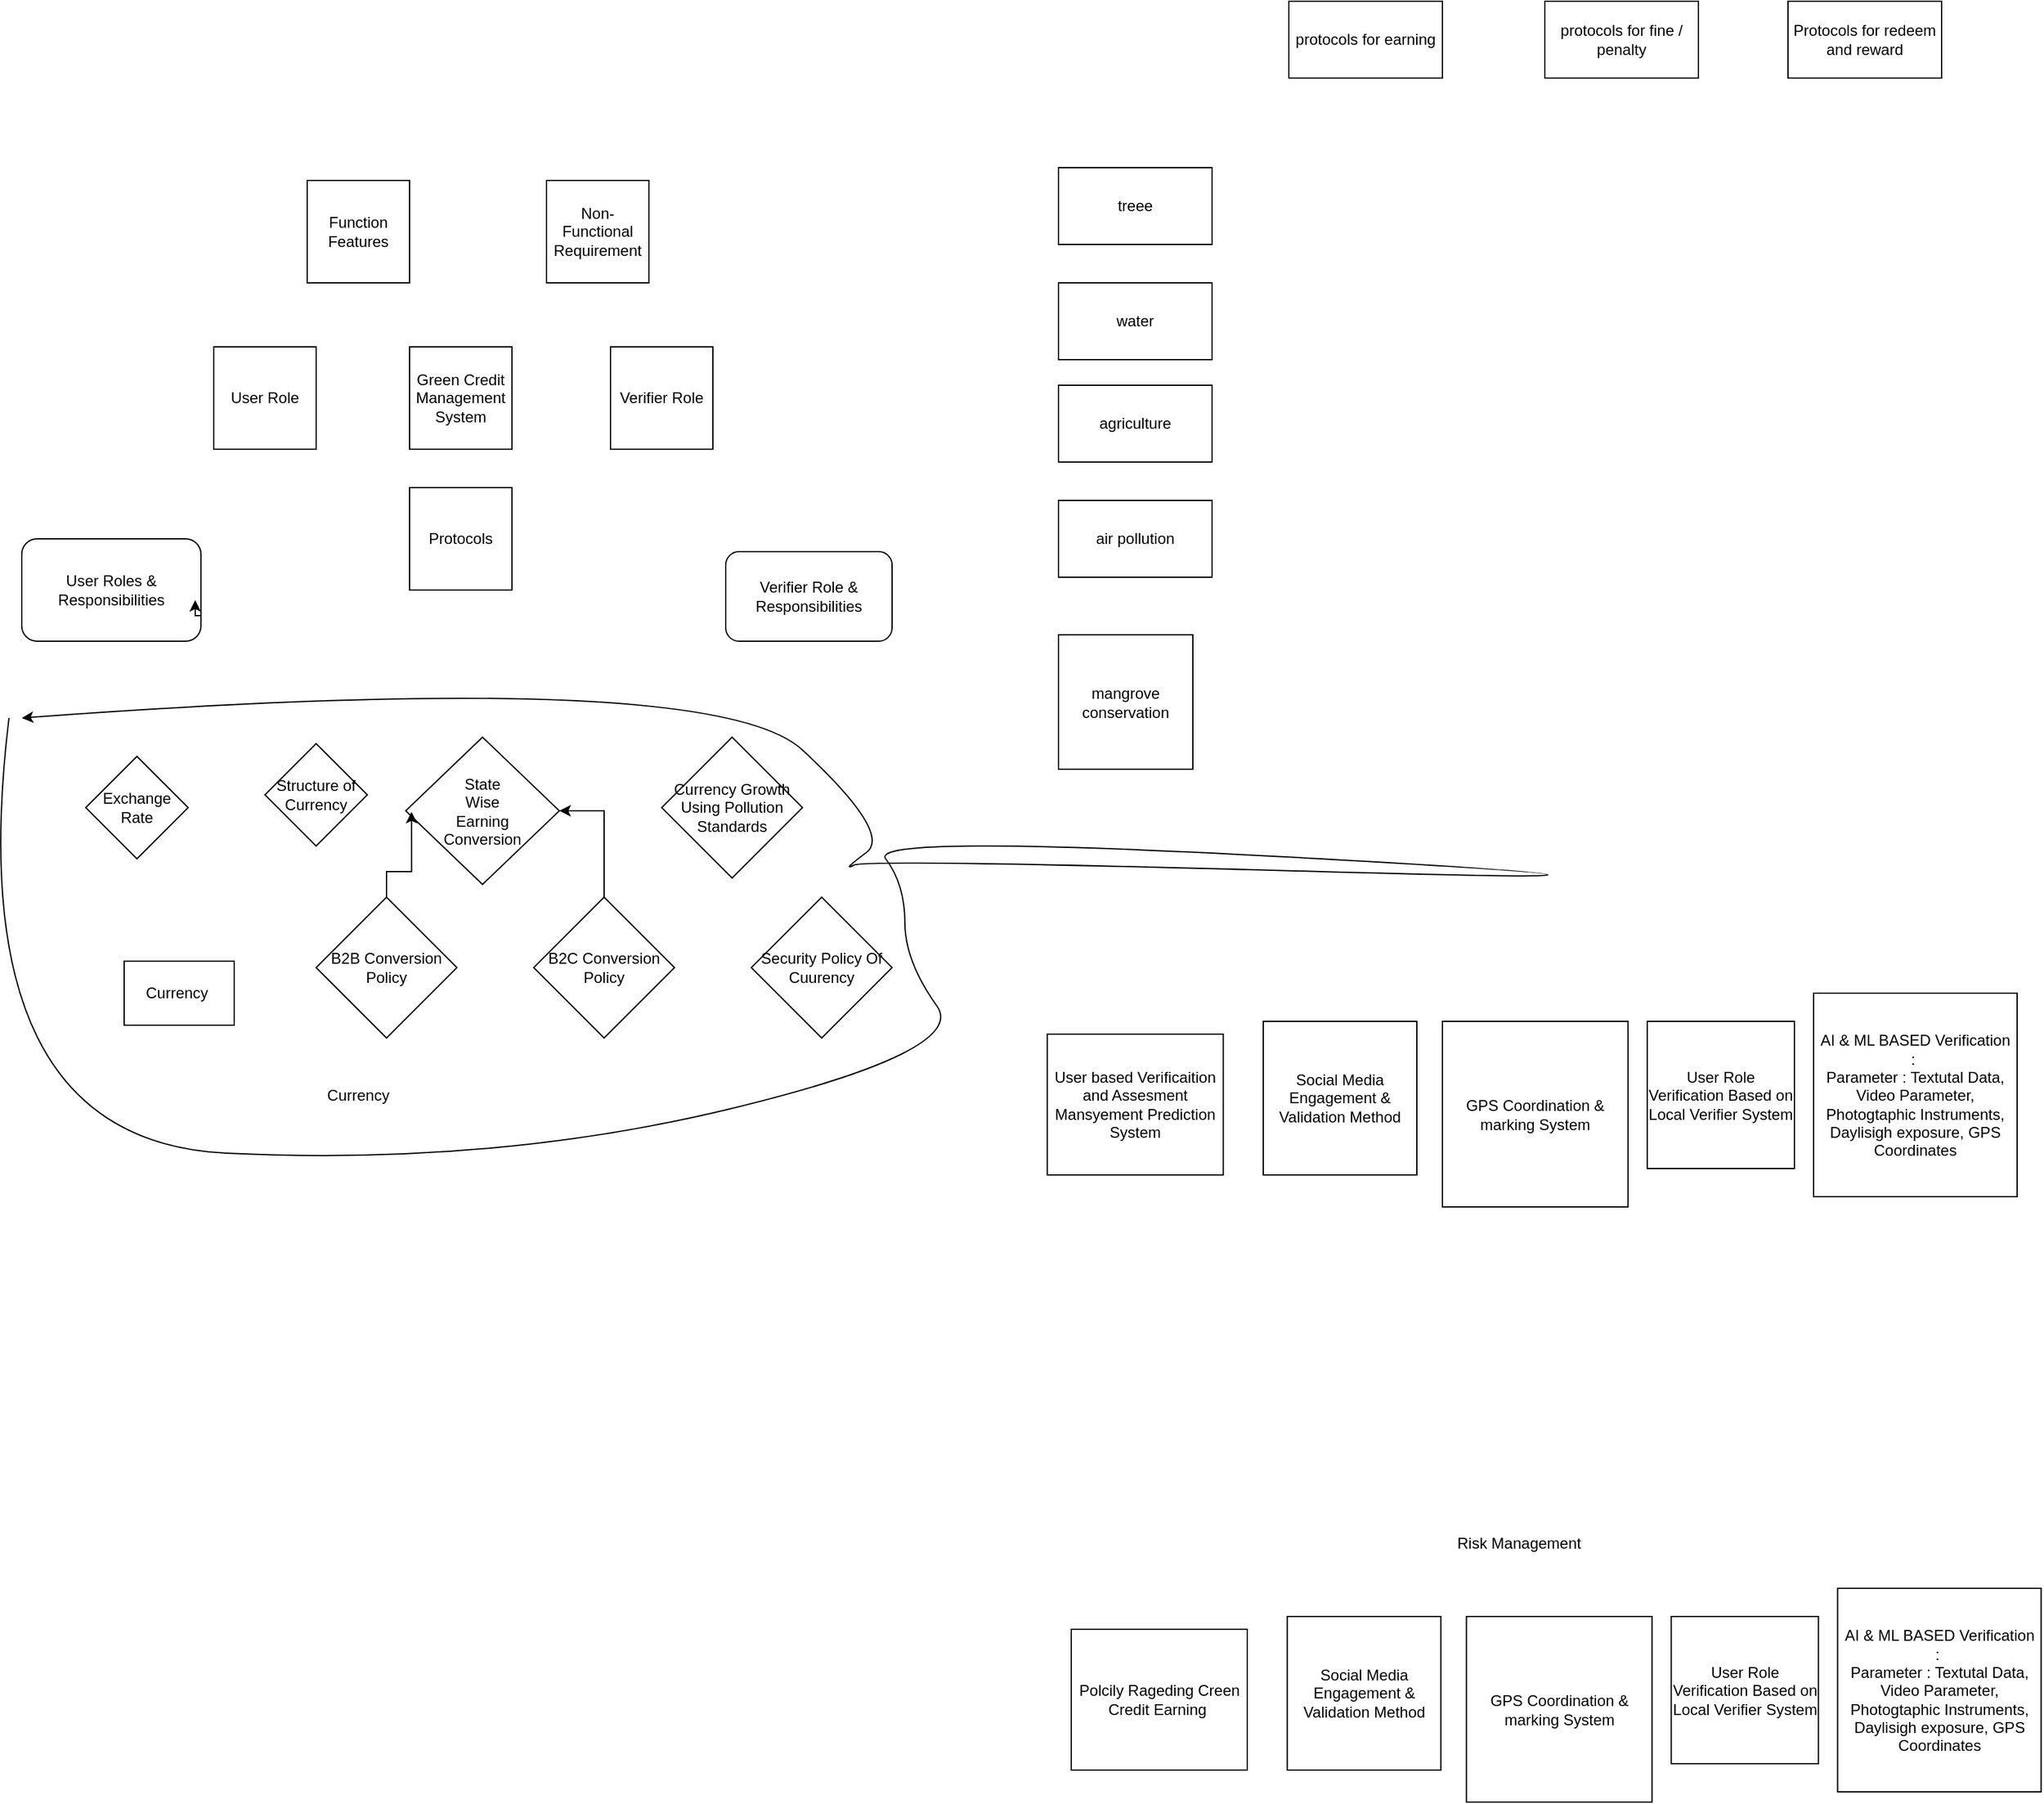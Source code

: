 <mxfile version="23.0.2" type="github">
  <diagram name="Page-1" id="QazOaiLqFIUU-B95EGwl">
    <mxGraphModel dx="1109" dy="607" grid="1" gridSize="10" guides="1" tooltips="1" connect="1" arrows="1" fold="1" page="1" pageScale="1" pageWidth="827" pageHeight="1169" math="0" shadow="0">
      <root>
        <mxCell id="0" />
        <mxCell id="1" parent="0" />
        <mxCell id="W2mccz6P5e9vQjV3Yz7X-1" value="Green Credit Management System" style="whiteSpace=wrap;html=1;aspect=fixed;" vertex="1" parent="1">
          <mxGeometry x="373" y="310" width="80" height="80" as="geometry" />
        </mxCell>
        <mxCell id="W2mccz6P5e9vQjV3Yz7X-2" value="Verifier Role" style="whiteSpace=wrap;html=1;aspect=fixed;" vertex="1" parent="1">
          <mxGeometry x="530" y="310" width="80" height="80" as="geometry" />
        </mxCell>
        <mxCell id="W2mccz6P5e9vQjV3Yz7X-3" value="User Role" style="whiteSpace=wrap;html=1;aspect=fixed;" vertex="1" parent="1">
          <mxGeometry x="220" y="310" width="80" height="80" as="geometry" />
        </mxCell>
        <mxCell id="W2mccz6P5e9vQjV3Yz7X-4" value="Protocols" style="whiteSpace=wrap;html=1;aspect=fixed;" vertex="1" parent="1">
          <mxGeometry x="373" y="420" width="80" height="80" as="geometry" />
        </mxCell>
        <mxCell id="W2mccz6P5e9vQjV3Yz7X-5" value="Function Features" style="whiteSpace=wrap;html=1;aspect=fixed;" vertex="1" parent="1">
          <mxGeometry x="293" y="180" width="80" height="80" as="geometry" />
        </mxCell>
        <mxCell id="W2mccz6P5e9vQjV3Yz7X-6" value="Non-Functional Requirement" style="whiteSpace=wrap;html=1;aspect=fixed;" vertex="1" parent="1">
          <mxGeometry x="480" y="180" width="80" height="80" as="geometry" />
        </mxCell>
        <mxCell id="W2mccz6P5e9vQjV3Yz7X-7" value="User Roles &amp;amp; Responsibilities" style="rounded=1;whiteSpace=wrap;html=1;" vertex="1" parent="1">
          <mxGeometry x="70" y="460" width="140" height="80" as="geometry" />
        </mxCell>
        <mxCell id="W2mccz6P5e9vQjV3Yz7X-8" value="Verifier Role &amp;amp; Responsibilities" style="rounded=1;whiteSpace=wrap;html=1;" vertex="1" parent="1">
          <mxGeometry x="620" y="470" width="130" height="70" as="geometry" />
        </mxCell>
        <mxCell id="W2mccz6P5e9vQjV3Yz7X-9" value="Currency&amp;nbsp;" style="rounded=0;whiteSpace=wrap;html=1;" vertex="1" parent="1">
          <mxGeometry x="150" y="790" width="86" height="50" as="geometry" />
        </mxCell>
        <mxCell id="W2mccz6P5e9vQjV3Yz7X-11" value="Structure of Currency" style="rhombus;whiteSpace=wrap;html=1;" vertex="1" parent="1">
          <mxGeometry x="260" y="620" width="80" height="80" as="geometry" />
        </mxCell>
        <mxCell id="W2mccz6P5e9vQjV3Yz7X-12" value="Exchange Rate" style="rhombus;whiteSpace=wrap;html=1;" vertex="1" parent="1">
          <mxGeometry x="120" y="630" width="80" height="80" as="geometry" />
        </mxCell>
        <mxCell id="W2mccz6P5e9vQjV3Yz7X-13" value="State &lt;br&gt;Wise &lt;br&gt;Earning &lt;br&gt;Conversion" style="rhombus;whiteSpace=wrap;html=1;" vertex="1" parent="1">
          <mxGeometry x="370" y="615" width="120" height="115" as="geometry" />
        </mxCell>
        <mxCell id="W2mccz6P5e9vQjV3Yz7X-14" value="B2B Conversion Policy" style="rhombus;whiteSpace=wrap;html=1;" vertex="1" parent="1">
          <mxGeometry x="300" y="740" width="110" height="110" as="geometry" />
        </mxCell>
        <mxCell id="W2mccz6P5e9vQjV3Yz7X-17" style="edgeStyle=orthogonalEdgeStyle;rounded=0;orthogonalLoop=1;jettySize=auto;html=1;entryX=1;entryY=0.5;entryDx=0;entryDy=0;" edge="1" parent="1" source="W2mccz6P5e9vQjV3Yz7X-15" target="W2mccz6P5e9vQjV3Yz7X-13">
          <mxGeometry relative="1" as="geometry" />
        </mxCell>
        <mxCell id="W2mccz6P5e9vQjV3Yz7X-15" value="B2C Conversion Policy" style="rhombus;whiteSpace=wrap;html=1;" vertex="1" parent="1">
          <mxGeometry x="470" y="740" width="110" height="110" as="geometry" />
        </mxCell>
        <mxCell id="W2mccz6P5e9vQjV3Yz7X-16" style="edgeStyle=orthogonalEdgeStyle;rounded=0;orthogonalLoop=1;jettySize=auto;html=1;entryX=0.038;entryY=0.507;entryDx=0;entryDy=0;entryPerimeter=0;" edge="1" parent="1" source="W2mccz6P5e9vQjV3Yz7X-14" target="W2mccz6P5e9vQjV3Yz7X-13">
          <mxGeometry relative="1" as="geometry" />
        </mxCell>
        <mxCell id="W2mccz6P5e9vQjV3Yz7X-18" value="Currency Growth Using Pollution Standards" style="rhombus;whiteSpace=wrap;html=1;" vertex="1" parent="1">
          <mxGeometry x="570" y="615" width="110" height="110" as="geometry" />
        </mxCell>
        <mxCell id="W2mccz6P5e9vQjV3Yz7X-19" value="Security Policy Of Cuurency" style="rhombus;whiteSpace=wrap;html=1;" vertex="1" parent="1">
          <mxGeometry x="640" y="740" width="110" height="110" as="geometry" />
        </mxCell>
        <mxCell id="W2mccz6P5e9vQjV3Yz7X-21" style="edgeStyle=orthogonalEdgeStyle;rounded=0;orthogonalLoop=1;jettySize=auto;html=1;exitX=1;exitY=0.75;exitDx=0;exitDy=0;entryX=0.968;entryY=0.598;entryDx=0;entryDy=0;entryPerimeter=0;" edge="1" parent="1" source="W2mccz6P5e9vQjV3Yz7X-7" target="W2mccz6P5e9vQjV3Yz7X-7">
          <mxGeometry relative="1" as="geometry" />
        </mxCell>
        <mxCell id="W2mccz6P5e9vQjV3Yz7X-26" value="" style="curved=1;endArrow=classic;html=1;rounded=0;" edge="1" parent="1">
          <mxGeometry width="50" height="50" relative="1" as="geometry">
            <mxPoint x="60" y="600" as="sourcePoint" />
            <mxPoint x="70" y="600" as="targetPoint" />
            <Array as="points">
              <mxPoint x="20" y="930" />
              <mxPoint x="440" y="950" />
              <mxPoint x="810" y="860" />
              <mxPoint x="760" y="790" />
              <mxPoint x="760" y="730" />
              <mxPoint x="730" y="690" />
              <mxPoint x="1440" y="730" />
              <mxPoint x="730" y="710" />
              <mxPoint x="710" y="720" />
              <mxPoint x="750" y="690" />
              <mxPoint x="610" y="560" />
            </Array>
          </mxGeometry>
        </mxCell>
        <mxCell id="W2mccz6P5e9vQjV3Yz7X-27" value="Currency" style="text;html=1;strokeColor=none;fillColor=none;align=center;verticalAlign=middle;whiteSpace=wrap;rounded=0;" vertex="1" parent="1">
          <mxGeometry x="303" y="880" width="60" height="30" as="geometry" />
        </mxCell>
        <mxCell id="W2mccz6P5e9vQjV3Yz7X-28" value="protocols for earning" style="rounded=0;whiteSpace=wrap;html=1;" vertex="1" parent="1">
          <mxGeometry x="1060" y="40" width="120" height="60" as="geometry" />
        </mxCell>
        <mxCell id="W2mccz6P5e9vQjV3Yz7X-29" value="treee" style="rounded=0;whiteSpace=wrap;html=1;" vertex="1" parent="1">
          <mxGeometry x="880" y="170" width="120" height="60" as="geometry" />
        </mxCell>
        <mxCell id="W2mccz6P5e9vQjV3Yz7X-30" value="water" style="rounded=0;whiteSpace=wrap;html=1;" vertex="1" parent="1">
          <mxGeometry x="880" y="260" width="120" height="60" as="geometry" />
        </mxCell>
        <mxCell id="W2mccz6P5e9vQjV3Yz7X-31" value="agriculture" style="rounded=0;whiteSpace=wrap;html=1;" vertex="1" parent="1">
          <mxGeometry x="880" y="340" width="120" height="60" as="geometry" />
        </mxCell>
        <mxCell id="W2mccz6P5e9vQjV3Yz7X-32" value="air pollution" style="rounded=0;whiteSpace=wrap;html=1;" vertex="1" parent="1">
          <mxGeometry x="880" y="430" width="120" height="60" as="geometry" />
        </mxCell>
        <mxCell id="W2mccz6P5e9vQjV3Yz7X-33" value="mangrove conservation" style="whiteSpace=wrap;html=1;aspect=fixed;" vertex="1" parent="1">
          <mxGeometry x="880" y="535" width="105" height="105" as="geometry" />
        </mxCell>
        <mxCell id="W2mccz6P5e9vQjV3Yz7X-35" value="protocols for fine / penalty" style="rounded=0;whiteSpace=wrap;html=1;" vertex="1" parent="1">
          <mxGeometry x="1260" y="40" width="120" height="60" as="geometry" />
        </mxCell>
        <mxCell id="W2mccz6P5e9vQjV3Yz7X-36" value="Protocols for redeem and reward" style="rounded=0;whiteSpace=wrap;html=1;" vertex="1" parent="1">
          <mxGeometry x="1450" y="40" width="120" height="60" as="geometry" />
        </mxCell>
        <mxCell id="W2mccz6P5e9vQjV3Yz7X-37" value="User based Verificaition and Assesment Mansyement Prediction System" style="rounded=0;whiteSpace=wrap;html=1;" vertex="1" parent="1">
          <mxGeometry x="871.25" y="847" width="137.5" height="110" as="geometry" />
        </mxCell>
        <mxCell id="W2mccz6P5e9vQjV3Yz7X-38" value="Social Media Engagement &amp;amp; Validation Method" style="whiteSpace=wrap;html=1;aspect=fixed;" vertex="1" parent="1">
          <mxGeometry x="1040" y="837" width="120" height="120" as="geometry" />
        </mxCell>
        <mxCell id="W2mccz6P5e9vQjV3Yz7X-39" value="User Role Verification Based on Local Verifier System" style="whiteSpace=wrap;html=1;aspect=fixed;" vertex="1" parent="1">
          <mxGeometry x="1340" y="837" width="115" height="115" as="geometry" />
        </mxCell>
        <mxCell id="W2mccz6P5e9vQjV3Yz7X-40" value="AI &amp;amp; ML BASED Verification :&amp;nbsp;&lt;br&gt;Parameter : Textutal Data, Video Parameter, Photogtaphic Instruments, Daylisigh exposure, GPS Coordinates" style="whiteSpace=wrap;html=1;aspect=fixed;" vertex="1" parent="1">
          <mxGeometry x="1470" y="815" width="159" height="159" as="geometry" />
        </mxCell>
        <mxCell id="W2mccz6P5e9vQjV3Yz7X-41" value="GPS Coordination &amp;amp; marking System" style="whiteSpace=wrap;html=1;aspect=fixed;" vertex="1" parent="1">
          <mxGeometry x="1180" y="837" width="145" height="145" as="geometry" />
        </mxCell>
        <mxCell id="W2mccz6P5e9vQjV3Yz7X-43" value="Risk Management" style="text;html=1;strokeColor=none;fillColor=none;align=center;verticalAlign=middle;whiteSpace=wrap;rounded=0;" vertex="1" parent="1">
          <mxGeometry x="870" y="1230" width="740" height="30" as="geometry" />
        </mxCell>
        <mxCell id="W2mccz6P5e9vQjV3Yz7X-44" value="Polcily Rageding Creen Credit Earning&amp;nbsp;" style="rounded=0;whiteSpace=wrap;html=1;" vertex="1" parent="1">
          <mxGeometry x="890" y="1312" width="137.5" height="110" as="geometry" />
        </mxCell>
        <mxCell id="W2mccz6P5e9vQjV3Yz7X-45" value="Social Media Engagement &amp;amp; Validation Method" style="whiteSpace=wrap;html=1;aspect=fixed;" vertex="1" parent="1">
          <mxGeometry x="1058.75" y="1302" width="120" height="120" as="geometry" />
        </mxCell>
        <mxCell id="W2mccz6P5e9vQjV3Yz7X-46" value="User Role Verification Based on Local Verifier System" style="whiteSpace=wrap;html=1;aspect=fixed;" vertex="1" parent="1">
          <mxGeometry x="1358.75" y="1302" width="115" height="115" as="geometry" />
        </mxCell>
        <mxCell id="W2mccz6P5e9vQjV3Yz7X-47" value="AI &amp;amp; ML BASED Verification :&amp;nbsp;&lt;br&gt;Parameter : Textutal Data, Video Parameter, Photogtaphic Instruments, Daylisigh exposure, GPS Coordinates" style="whiteSpace=wrap;html=1;aspect=fixed;" vertex="1" parent="1">
          <mxGeometry x="1488.75" y="1280" width="159" height="159" as="geometry" />
        </mxCell>
        <mxCell id="W2mccz6P5e9vQjV3Yz7X-48" value="GPS Coordination &amp;amp; marking System" style="whiteSpace=wrap;html=1;aspect=fixed;" vertex="1" parent="1">
          <mxGeometry x="1198.75" y="1302" width="145" height="145" as="geometry" />
        </mxCell>
      </root>
    </mxGraphModel>
  </diagram>
</mxfile>
